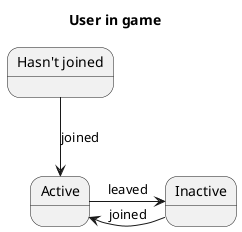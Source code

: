 @startuml

title User in game

state "Hasn't joined" as HasNotJoint
state Active
state Inactive

HasNotJoint --> Active: joined
Active -r-> Inactive: leaved
Inactive -r-> Active: joined


@enduml
